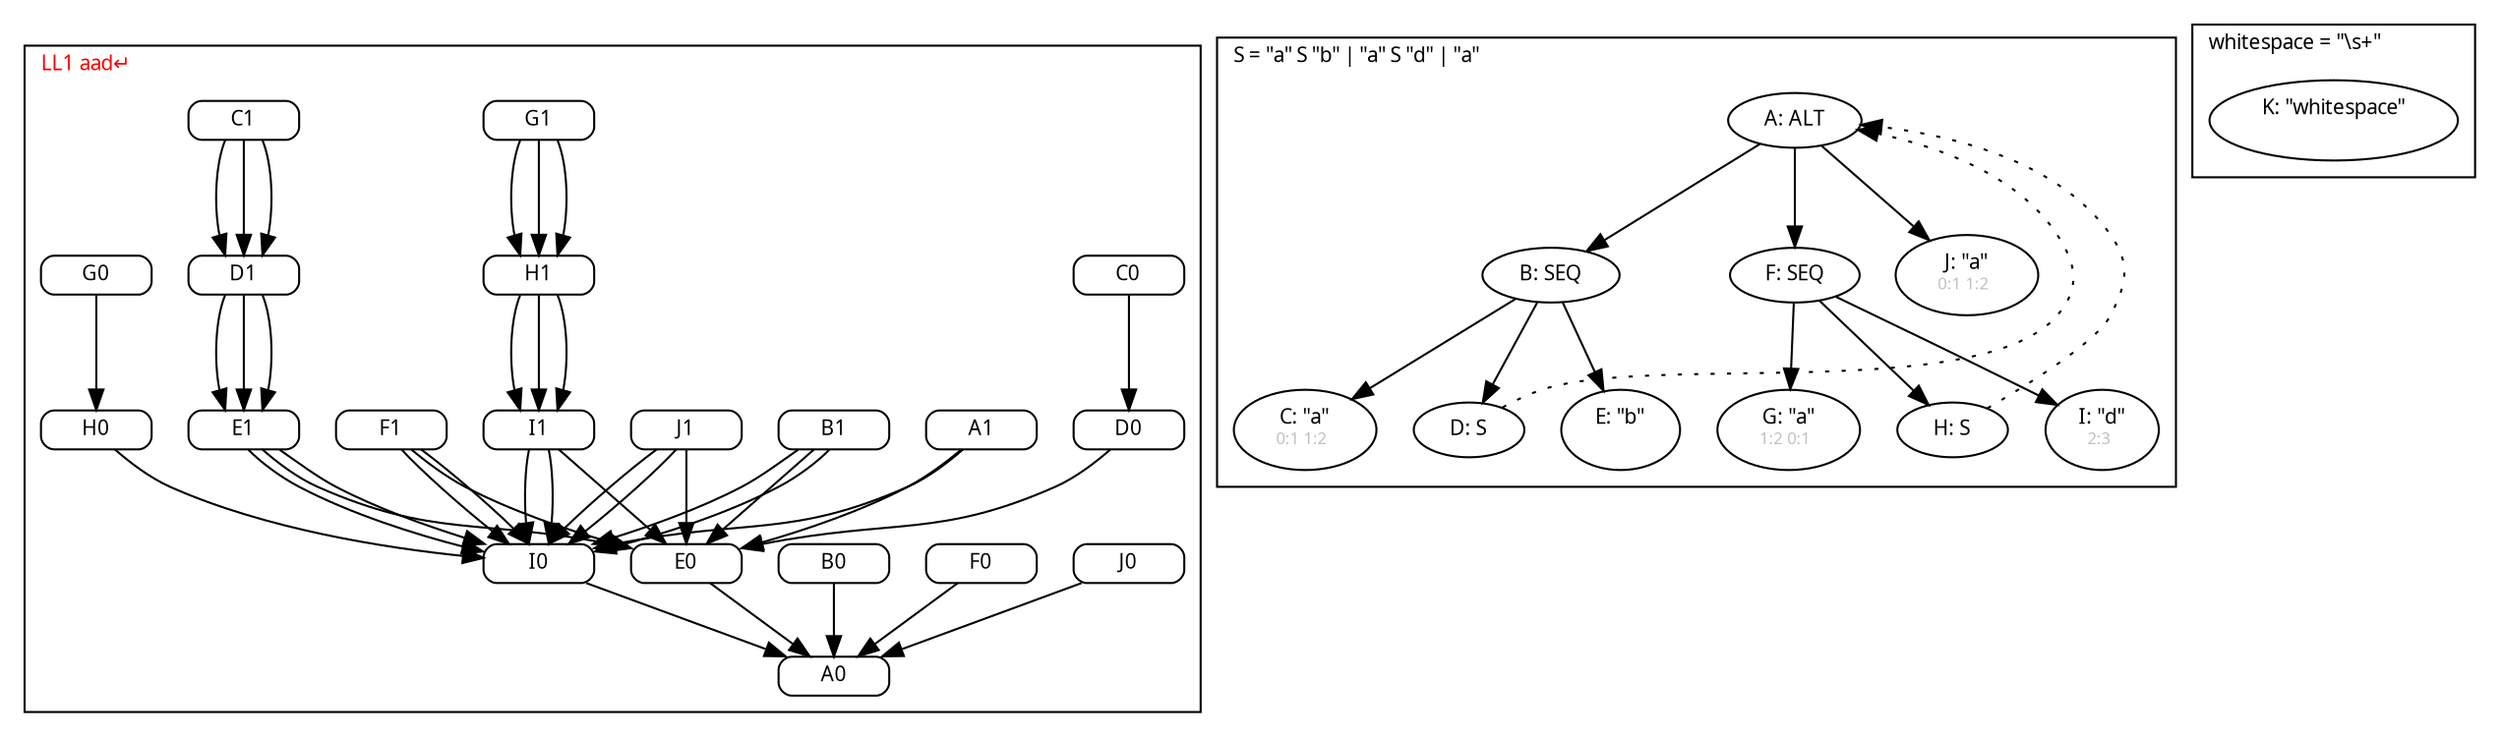 digraph G {
  fontname = Menlo
  fontsize = 10
  node [fontname = Menlo, fontsize = 10]
  edge [fontname = Menlo, fontsize = 10]
  graph [ordering = out]
  subgraph GSS {
    cluster = true
    label = <LL1 aad↵> fontcolor = red
    labeljust = l
    node [shape = box, style = rounded, height = 0]
    "J1" -> "I0"
    "J1" -> "E0"
    "J1" -> "I0"
    "J0" -> "A0"
    "I1" -> "I0"
    "I1" -> "E0"
    "I1" -> "I0"
    "I0" -> "A0"
    "H1" -> "I1"
    "H1" -> "I1"
    "H1" -> "I1"
    "H0" -> "I0"
    "G1" -> "H1"
    "G1" -> "H1"
    "G1" -> "H1"
    "G0" -> "H0"
    "F1" -> "I0"
    "F1" -> "E0"
    "F1" -> "I0"
    "F0" -> "A0"
    "E1" -> "I0"
    "E1" -> "E0"
    "E1" -> "I0"
    "E0" -> "A0"
    "D1" -> "E1"
    "D1" -> "E1"
    "D1" -> "E1"
    "D0" -> "E0"
    "C1" -> "D1"
    "C1" -> "D1"
    "C1" -> "D1"
    "C0" -> "D0"
    "B1" -> "I0"
    "B1" -> "E0"
    "B1" -> "I0"
    "B0" -> "A0"
    "A1" -> "I0"
    "A1" -> "E0"
  }
  subgraph S {
    cluster = true
    label = <S = "a" S "b" | "a" S "d" | "a">
    labeljust = l
    node [shape = ellipse, height = 0]
    A [label = <A: ALT>]
    A -> B
    B [label = <B: SEQ>]
    B -> C
    C [label = <C: "a"<br/><font color="gray" point-size="8.0"> 0:1 1:2 </font> >]
    B -> D
    D [label = <D: S>]
    B -> E
    E [label = <E: "b"<br/><font color="gray" point-size="8.0">  </font> >]
    A -> F
    F [label = <F: SEQ>]
    F -> G
    G [label = <G: "a"<br/><font color="gray" point-size="8.0"> 1:2 0:1 </font> >]
    F -> H
    H [label = <H: S>]
    F -> I
    I [label = <I: "d"<br/><font color="gray" point-size="8.0"> 2:3 </font> >]
    A -> J
    J [label = <J: "a"<br/><font color="gray" point-size="8.0"> 0:1 1:2 </font> >]
  }
  subgraph whitespace {
    cluster = true
    label = <whitespace = "\s+">
    labeljust = l
    node [shape = ellipse, height = 0]
    K [label = <K: "whitespace"<br/><font color="gray" point-size="8.0">  </font> >]
  }
  D -> A [style = dotted, constraint = false]
  H -> A [style = dotted, constraint = false]
}